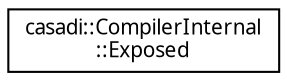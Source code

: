 digraph "Graphical Class Hierarchy"
{
  edge [fontname="FreeSans.ttf",fontsize="10",labelfontname="FreeSans.ttf",labelfontsize="10"];
  node [fontname="FreeSans.ttf",fontsize="10",shape=record];
  rankdir="LR";
  Node1 [label="casadi::CompilerInternal\l::Exposed",height=0.2,width=0.4,color="black", fillcolor="white", style="filled",URL="$df/d87/structcasadi_1_1CompilerInternal_1_1Exposed.html"];
}

